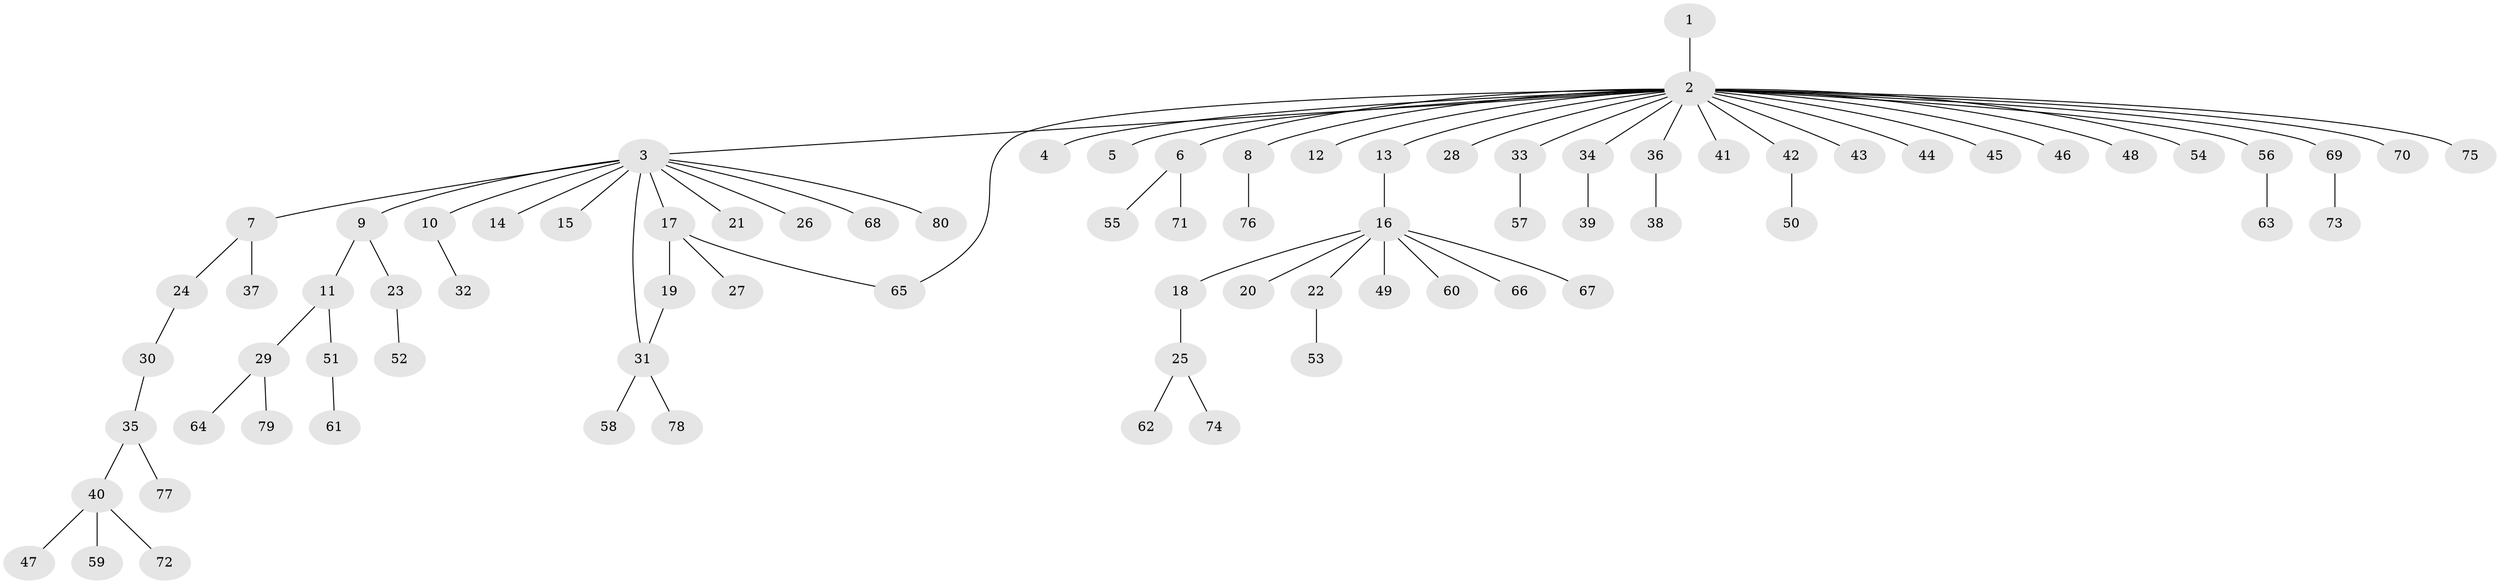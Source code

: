 // coarse degree distribution, {1: 0.7321428571428571, 25: 0.017857142857142856, 11: 0.017857142857142856, 2: 0.16071428571428573, 4: 0.03571428571428571, 6: 0.017857142857142856, 3: 0.017857142857142856}
// Generated by graph-tools (version 1.1) at 2025/18/03/04/25 18:18:14]
// undirected, 80 vertices, 81 edges
graph export_dot {
graph [start="1"]
  node [color=gray90,style=filled];
  1;
  2;
  3;
  4;
  5;
  6;
  7;
  8;
  9;
  10;
  11;
  12;
  13;
  14;
  15;
  16;
  17;
  18;
  19;
  20;
  21;
  22;
  23;
  24;
  25;
  26;
  27;
  28;
  29;
  30;
  31;
  32;
  33;
  34;
  35;
  36;
  37;
  38;
  39;
  40;
  41;
  42;
  43;
  44;
  45;
  46;
  47;
  48;
  49;
  50;
  51;
  52;
  53;
  54;
  55;
  56;
  57;
  58;
  59;
  60;
  61;
  62;
  63;
  64;
  65;
  66;
  67;
  68;
  69;
  70;
  71;
  72;
  73;
  74;
  75;
  76;
  77;
  78;
  79;
  80;
  1 -- 2;
  2 -- 3;
  2 -- 4;
  2 -- 5;
  2 -- 6;
  2 -- 8;
  2 -- 12;
  2 -- 13;
  2 -- 28;
  2 -- 33;
  2 -- 34;
  2 -- 36;
  2 -- 41;
  2 -- 42;
  2 -- 43;
  2 -- 44;
  2 -- 45;
  2 -- 46;
  2 -- 48;
  2 -- 54;
  2 -- 56;
  2 -- 65;
  2 -- 69;
  2 -- 70;
  2 -- 75;
  3 -- 7;
  3 -- 9;
  3 -- 10;
  3 -- 14;
  3 -- 15;
  3 -- 17;
  3 -- 21;
  3 -- 26;
  3 -- 31;
  3 -- 68;
  3 -- 80;
  6 -- 55;
  6 -- 71;
  7 -- 24;
  7 -- 37;
  8 -- 76;
  9 -- 11;
  9 -- 23;
  10 -- 32;
  11 -- 29;
  11 -- 51;
  13 -- 16;
  16 -- 18;
  16 -- 20;
  16 -- 22;
  16 -- 49;
  16 -- 60;
  16 -- 66;
  16 -- 67;
  17 -- 19;
  17 -- 27;
  17 -- 65;
  18 -- 25;
  19 -- 31;
  22 -- 53;
  23 -- 52;
  24 -- 30;
  25 -- 62;
  25 -- 74;
  29 -- 64;
  29 -- 79;
  30 -- 35;
  31 -- 58;
  31 -- 78;
  33 -- 57;
  34 -- 39;
  35 -- 40;
  35 -- 77;
  36 -- 38;
  40 -- 47;
  40 -- 59;
  40 -- 72;
  42 -- 50;
  51 -- 61;
  56 -- 63;
  69 -- 73;
}
